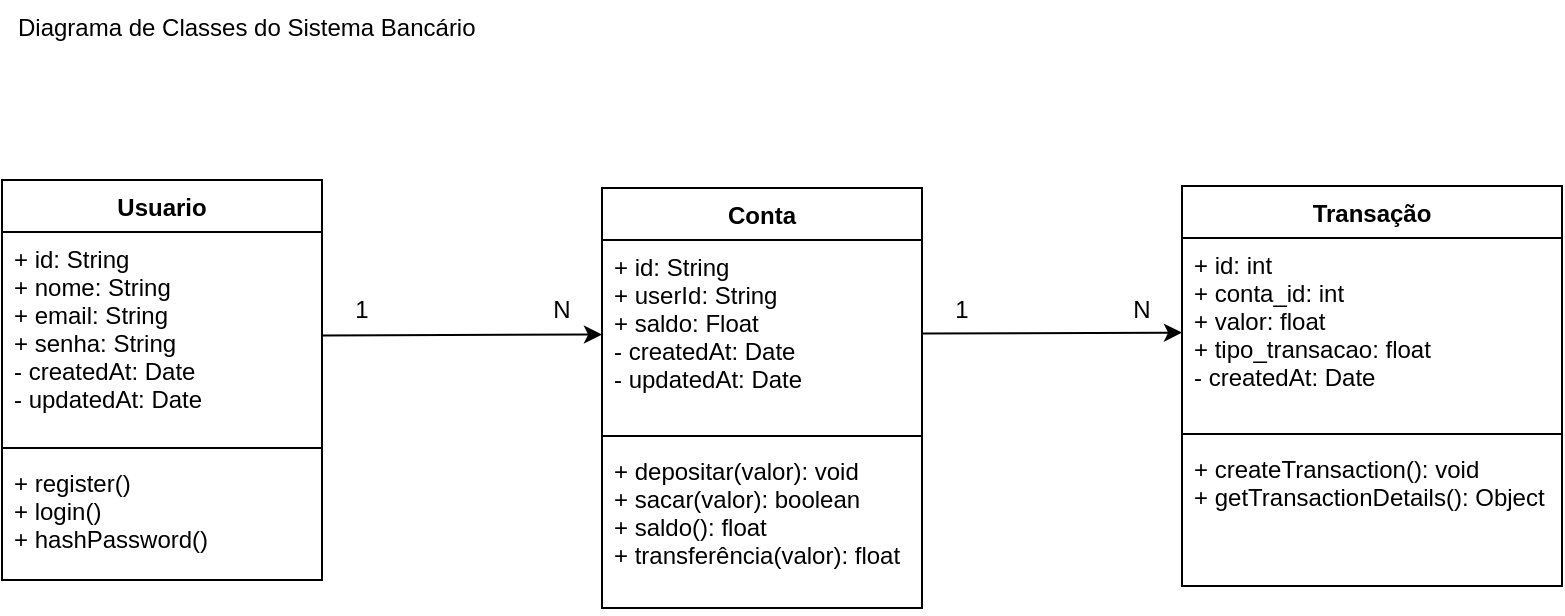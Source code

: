 <mxfile>
    <diagram id="YQ51o1jJe5zYqNIbv5vr" name="Página-1">
        <mxGraphModel dx="630" dy="550" grid="1" gridSize="10" guides="1" tooltips="1" connect="1" arrows="1" fold="1" page="1" pageScale="1" pageWidth="827" pageHeight="1169" math="0" shadow="0">
            <root>
                <mxCell id="0"/>
                <mxCell id="1" parent="0"/>
                <mxCell id="32" value="Usuario" style="swimlane;fontStyle=1;align=center;verticalAlign=top;childLayout=stackLayout;horizontal=1;startSize=26;horizontalStack=0;resizeParent=1;resizeParentMax=0;resizeLast=0;collapsible=1;marginBottom=0;" parent="1" vertex="1">
                    <mxGeometry x="24" y="110" width="160" height="200" as="geometry">
                        <mxRectangle x="120" y="90" width="60" height="26" as="alternateBounds"/>
                    </mxGeometry>
                </mxCell>
                <mxCell id="33" value="+ id: String&#10;+ nome: String&#10;+ email: String&#10;+ senha: String&#10;- createdAt: Date&#10;- updatedAt: Date  " style="text;strokeColor=none;fillColor=none;align=left;verticalAlign=top;spacingLeft=4;spacingRight=4;overflow=hidden;rotatable=0;points=[[0,0.5],[1,0.5]];portConstraint=eastwest;" parent="32" vertex="1">
                    <mxGeometry y="26" width="160" height="104" as="geometry"/>
                </mxCell>
                <mxCell id="34" value="" style="line;strokeWidth=1;fillColor=none;align=left;verticalAlign=middle;spacingTop=-1;spacingLeft=3;spacingRight=3;rotatable=0;labelPosition=right;points=[];portConstraint=eastwest;" parent="32" vertex="1">
                    <mxGeometry y="130" width="160" height="8" as="geometry"/>
                </mxCell>
                <mxCell id="35" value="+ register()&#10;+ login() &#10;+ hashPassword()&#10;" style="text;strokeColor=none;fillColor=none;align=left;verticalAlign=top;spacingLeft=4;spacingRight=4;overflow=hidden;rotatable=0;points=[[0,0.5],[1,0.5]];portConstraint=eastwest;" parent="32" vertex="1">
                    <mxGeometry y="138" width="160" height="62" as="geometry"/>
                </mxCell>
                <mxCell id="36" value="Conta" style="swimlane;fontStyle=1;align=center;verticalAlign=top;childLayout=stackLayout;horizontal=1;startSize=26;horizontalStack=0;resizeParent=1;resizeParentMax=0;resizeLast=0;collapsible=1;marginBottom=0;" parent="1" vertex="1">
                    <mxGeometry x="324" y="114" width="160" height="210" as="geometry">
                        <mxRectangle x="120" y="90" width="60" height="26" as="alternateBounds"/>
                    </mxGeometry>
                </mxCell>
                <mxCell id="37" value="+ id: String&#10;+ userId: String&#10;+ saldo: Float&#10;- createdAt: Date&#10;- updatedAt: Date&#10;" style="text;strokeColor=none;fillColor=none;align=left;verticalAlign=top;spacingLeft=4;spacingRight=4;overflow=hidden;rotatable=0;points=[[0,0.5],[1,0.5]];portConstraint=eastwest;" parent="36" vertex="1">
                    <mxGeometry y="26" width="160" height="94" as="geometry"/>
                </mxCell>
                <mxCell id="38" value="" style="line;strokeWidth=1;fillColor=none;align=left;verticalAlign=middle;spacingTop=-1;spacingLeft=3;spacingRight=3;rotatable=0;labelPosition=right;points=[];portConstraint=eastwest;" parent="36" vertex="1">
                    <mxGeometry y="120" width="160" height="8" as="geometry"/>
                </mxCell>
                <mxCell id="39" value="+ depositar(valor): void&#10;+ sacar(valor): boolean&#10;+ saldo(): float&#10;+ transferência(valor): float" style="text;strokeColor=none;fillColor=none;align=left;verticalAlign=top;spacingLeft=4;spacingRight=4;overflow=hidden;rotatable=0;points=[[0,0.5],[1,0.5]];portConstraint=eastwest;" parent="36" vertex="1">
                    <mxGeometry y="128" width="160" height="82" as="geometry"/>
                </mxCell>
                <mxCell id="40" value="Transação" style="swimlane;fontStyle=1;align=center;verticalAlign=top;childLayout=stackLayout;horizontal=1;startSize=26;horizontalStack=0;resizeParent=1;resizeParentMax=0;resizeLast=0;collapsible=1;marginBottom=0;" parent="1" vertex="1">
                    <mxGeometry x="614" y="113" width="190" height="200" as="geometry">
                        <mxRectangle x="120" y="90" width="60" height="26" as="alternateBounds"/>
                    </mxGeometry>
                </mxCell>
                <mxCell id="41" value="+ id: int &#10;+ conta_id: int &#10;+ valor: float&#10;+ tipo_transacao: float&#10;- createdAt: Date&#10;" style="text;strokeColor=none;fillColor=none;align=left;verticalAlign=top;spacingLeft=4;spacingRight=4;overflow=hidden;rotatable=0;points=[[0,0.5],[1,0.5]];portConstraint=eastwest;" parent="40" vertex="1">
                    <mxGeometry y="26" width="190" height="94" as="geometry"/>
                </mxCell>
                <mxCell id="42" value="" style="line;strokeWidth=1;fillColor=none;align=left;verticalAlign=middle;spacingTop=-1;spacingLeft=3;spacingRight=3;rotatable=0;labelPosition=right;points=[];portConstraint=eastwest;" parent="40" vertex="1">
                    <mxGeometry y="120" width="190" height="8" as="geometry"/>
                </mxCell>
                <mxCell id="43" value="+ createTransaction(): void&#10;+ getTransactionDetails(): Object" style="text;strokeColor=none;fillColor=none;align=left;verticalAlign=top;spacingLeft=4;spacingRight=4;overflow=hidden;rotatable=0;points=[[0,0.5],[1,0.5]];portConstraint=eastwest;" parent="40" vertex="1">
                    <mxGeometry y="128" width="190" height="72" as="geometry"/>
                </mxCell>
                <mxCell id="44" style="edgeStyle=none;html=1;" parent="1" source="33" target="37" edge="1">
                    <mxGeometry relative="1" as="geometry"/>
                </mxCell>
                <mxCell id="45" style="edgeStyle=none;html=1;" parent="1" source="37" target="41" edge="1">
                    <mxGeometry relative="1" as="geometry"/>
                </mxCell>
                <mxCell id="46" value="1" style="text;html=1;strokeColor=none;fillColor=none;align=center;verticalAlign=middle;whiteSpace=wrap;rounded=0;" parent="1" vertex="1">
                    <mxGeometry x="174" y="160" width="60" height="30" as="geometry"/>
                </mxCell>
                <mxCell id="47" value="N" style="text;html=1;strokeColor=none;fillColor=none;align=center;verticalAlign=middle;whiteSpace=wrap;rounded=0;" parent="1" vertex="1">
                    <mxGeometry x="274" y="160" width="60" height="30" as="geometry"/>
                </mxCell>
                <mxCell id="48" value="1" style="text;html=1;strokeColor=none;fillColor=none;align=center;verticalAlign=middle;whiteSpace=wrap;rounded=0;" parent="1" vertex="1">
                    <mxGeometry x="474" y="160" width="60" height="30" as="geometry"/>
                </mxCell>
                <mxCell id="49" value="N" style="text;html=1;strokeColor=none;fillColor=none;align=center;verticalAlign=middle;whiteSpace=wrap;rounded=0;" parent="1" vertex="1">
                    <mxGeometry x="564" y="160" width="60" height="30" as="geometry"/>
                </mxCell>
                <mxCell id="50" value="Diagrama de Classes do Sistema Bancário" style="text;whiteSpace=wrap;html=1;" parent="1" vertex="1">
                    <mxGeometry x="30" y="20" width="260" height="40" as="geometry"/>
                </mxCell>
            </root>
        </mxGraphModel>
    </diagram>
</mxfile>